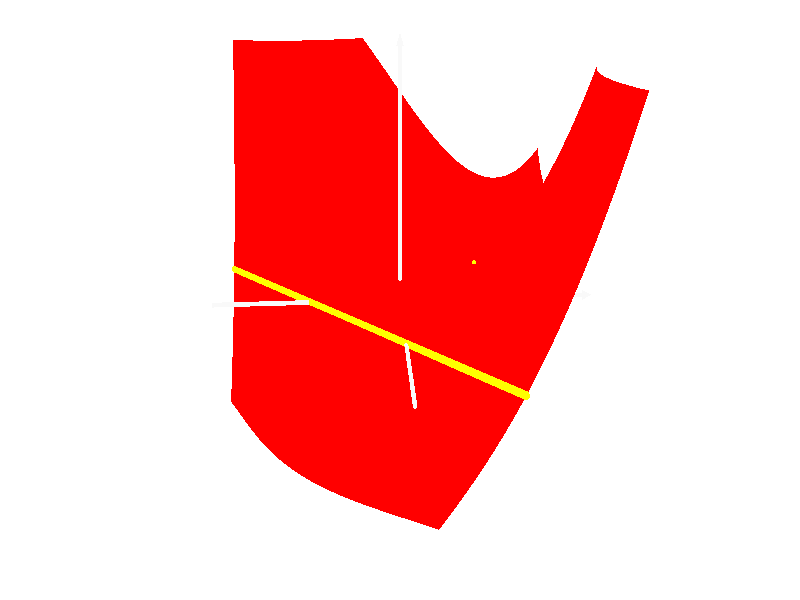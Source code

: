 #include "colors.inc"

#declare skalierung = 0.6;
#declare axisthickness = 0.02;
#declare vscale = 0.18;

camera {
        location <-0.5, 2.8, -8>
        look_at <0, 0, 0>
        right 16/9 * x * skalierung
        up y * skalierung
}

light_source { <-17, 5, -7> color White }
/* light_source { <1, 8,  4> color White } */
light_source { <0, -5, 3> color <0.5,0.5,0.5> }
sky_sphere {
        pigment {
                color <1,1,1>
        }
}


#declare d = 0.005;

union {
        cylinder { <0,0,-2.1>, <0,0,2.1>, axisthickness }
        cone { <0,0,2.1>, 2*axisthickness, <0,0,2.2> 0 }
        cylinder { <-2.1,0,0>, <2.1,0,0>, axisthickness }
        cone { <2.1,0,0>, 2*axisthickness, <2.2,0,0> 0 }
        cylinder { <0,-2.1,0>, <0,2.1,0>, axisthickness }
        cone { <0,2.1,0>, 2*axisthickness, <0,2.2,0>, 0 }
        sphere { <0,0,0>, axisthickness }
        pigment {
                color rgb <0.95,0.95,0.95>
        }
        finish {
                specular 0.9
                metallic
        }
}

#macro surfacepoint(uu, vv)
	<uu, (uu * uu * uu + vv * vv * vv - 3 * uu * vv + 1) * vscale, vv>
#end

#declare usteps = 100;
#declare du = 2 / usteps;
#declare vsteps = 100;
#declare dv = 2 / vsteps;

#declare zeroradius = 0.03;
union {
	sphere { <1,0,1>, zeroradius }
	cylinder { <-2,0,1>, <1,0,-2>, zeroradius }
	sphere { <-2,0,1>, zeroradius }
	sphere { <1,0,-2>, zeroradius }
	pigment { color rgb <1,1,0> }
	finish {
		diffuse 0.7
		specular 0.9
		metallic
	}
}

#macro surfacequad(uu, vv)
	triangle {
		surfacepoint(uu     , vv     ),
		surfacepoint(uu + du, vv     ),
		surfacepoint(uu + du, vv + dv)
	}
	triangle {
		surfacepoint(uu     , vv     ),
		surfacepoint(uu     , vv + dv),
		surfacepoint(uu + du, vv + dv)
	}
#end

intersection {
object {
mesh {
#declare iu = -usteps;
#while (iu < usteps)
#declare iv = -vsteps;
#while (iv < vsteps)
surfacequad(iu * du, iv * dv)
#declare iv = iv + 1;
#end
#declare iu = iu + 1;
#end
}
}
	box { <-2,-1,-2>, <2,2,2> }
	pigment { color rgb <1,0,0> }
	finish {
		diffuse 0.7
		specular 0.9
		metallic
	}
}
